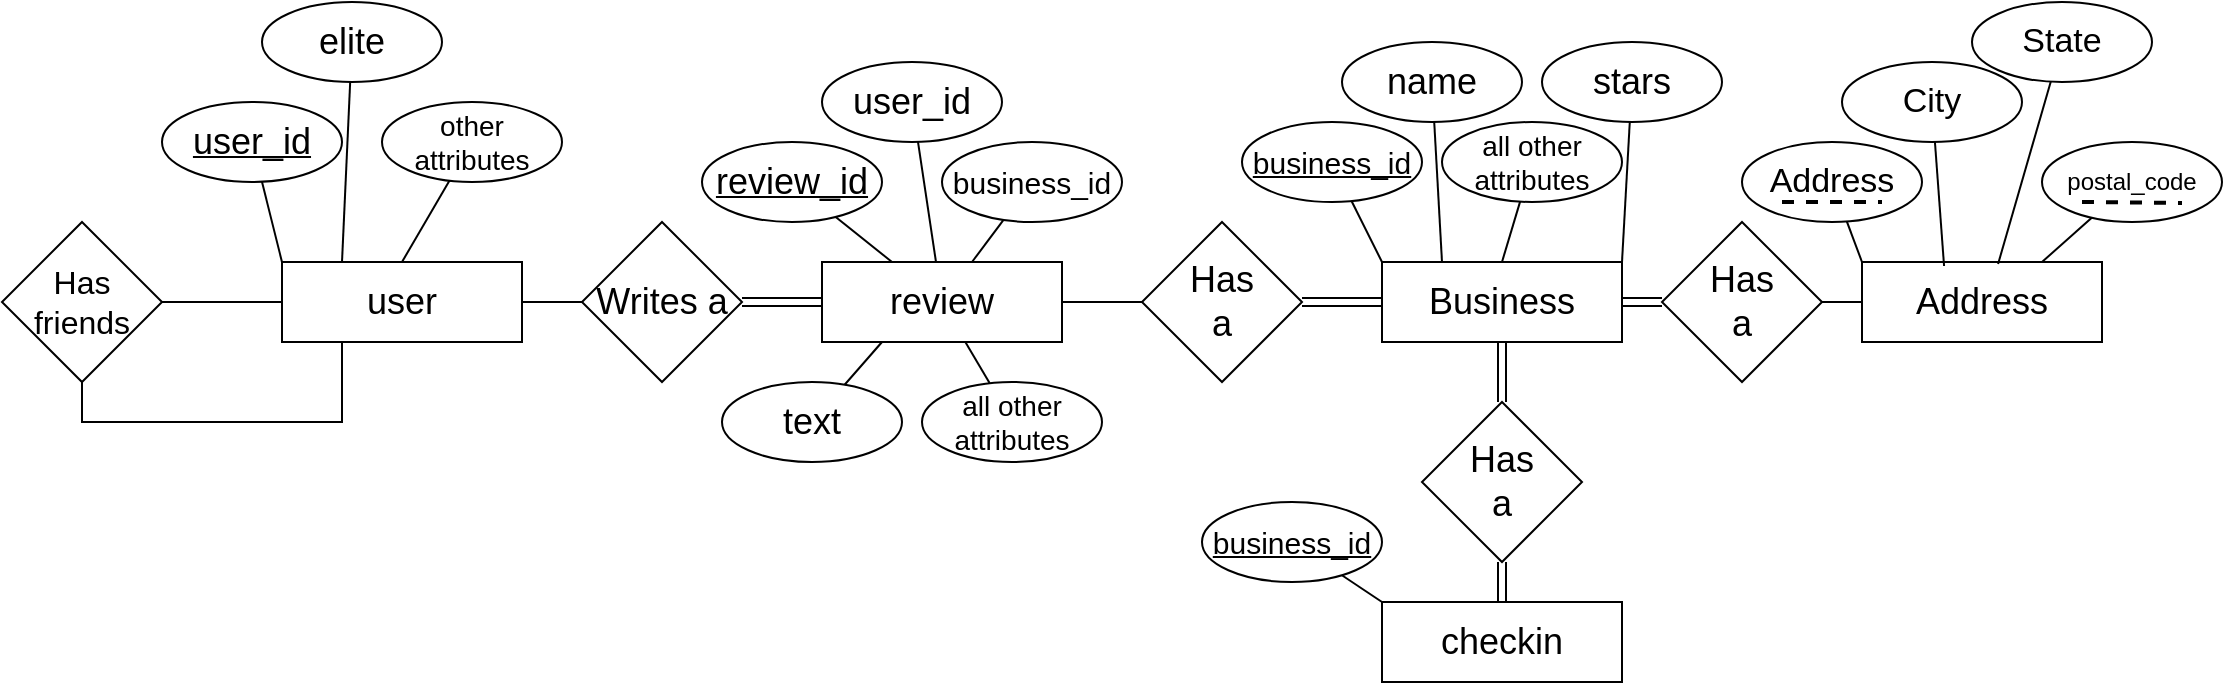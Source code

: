 <mxfile version="24.4.13" type="github">
  <diagram name="Page-1" id="tA-DCPR7xs3mkb7LWjER">
    <mxGraphModel dx="2284" dy="754" grid="1" gridSize="10" guides="1" tooltips="1" connect="1" arrows="1" fold="1" page="1" pageScale="1" pageWidth="850" pageHeight="1100" math="0" shadow="0">
      <root>
        <mxCell id="0" />
        <mxCell id="1" parent="0" />
        <mxCell id="1GO8dZoF6yERBsI8h4hM-5" style="edgeStyle=orthogonalEdgeStyle;rounded=0;orthogonalLoop=1;jettySize=auto;html=1;exitX=1;exitY=0.5;exitDx=0;exitDy=0;entryX=0;entryY=0.5;entryDx=0;entryDy=0;endArrow=none;endFill=0;shape=link;" parent="1" source="1GO8dZoF6yERBsI8h4hM-2" target="1GO8dZoF6yERBsI8h4hM-4" edge="1">
          <mxGeometry relative="1" as="geometry" />
        </mxCell>
        <mxCell id="1GO8dZoF6yERBsI8h4hM-31" style="edgeStyle=orthogonalEdgeStyle;rounded=0;orthogonalLoop=1;jettySize=auto;html=1;exitX=0.5;exitY=1;exitDx=0;exitDy=0;shape=link;" parent="1" source="1GO8dZoF6yERBsI8h4hM-2" target="1GO8dZoF6yERBsI8h4hM-30" edge="1">
          <mxGeometry relative="1" as="geometry" />
        </mxCell>
        <mxCell id="AokPKxqXHjxlIk5qfDZU-5" style="edgeStyle=orthogonalEdgeStyle;rounded=0;orthogonalLoop=1;jettySize=auto;html=1;exitX=0;exitY=0.5;exitDx=0;exitDy=0;entryX=1;entryY=0.5;entryDx=0;entryDy=0;shape=link;" edge="1" parent="1" source="1GO8dZoF6yERBsI8h4hM-2" target="AokPKxqXHjxlIk5qfDZU-4">
          <mxGeometry relative="1" as="geometry" />
        </mxCell>
        <mxCell id="1GO8dZoF6yERBsI8h4hM-2" value="&lt;font style=&quot;font-size: 18px;&quot;&gt;Business&lt;/font&gt;" style="rounded=0;whiteSpace=wrap;html=1;" parent="1" vertex="1">
          <mxGeometry x="40" y="360" width="120" height="40" as="geometry" />
        </mxCell>
        <mxCell id="1GO8dZoF6yERBsI8h4hM-3" value="&lt;font style=&quot;font-size: 18px;&quot;&gt;Address&lt;/font&gt;" style="rounded=0;whiteSpace=wrap;html=1;" parent="1" vertex="1">
          <mxGeometry x="280" y="360" width="120" height="40" as="geometry" />
        </mxCell>
        <mxCell id="1GO8dZoF6yERBsI8h4hM-6" style="edgeStyle=orthogonalEdgeStyle;rounded=0;orthogonalLoop=1;jettySize=auto;html=1;exitX=1;exitY=0.5;exitDx=0;exitDy=0;entryX=0;entryY=0.5;entryDx=0;entryDy=0;strokeColor=none;endArrow=none;endFill=0;" parent="1" source="1GO8dZoF6yERBsI8h4hM-4" target="1GO8dZoF6yERBsI8h4hM-3" edge="1">
          <mxGeometry relative="1" as="geometry" />
        </mxCell>
        <mxCell id="1GO8dZoF6yERBsI8h4hM-7" style="edgeStyle=orthogonalEdgeStyle;rounded=0;orthogonalLoop=1;jettySize=auto;html=1;exitX=1;exitY=0.5;exitDx=0;exitDy=0;endArrow=none;endFill=0;" parent="1" source="1GO8dZoF6yERBsI8h4hM-4" edge="1">
          <mxGeometry relative="1" as="geometry">
            <mxPoint x="280" y="380" as="targetPoint" />
          </mxGeometry>
        </mxCell>
        <mxCell id="1GO8dZoF6yERBsI8h4hM-4" value="&lt;div&gt;&lt;font style=&quot;font-size: 18px;&quot;&gt;Has&lt;/font&gt;&lt;/div&gt;&lt;div&gt;&lt;font style=&quot;font-size: 18px;&quot;&gt;a&lt;br&gt;&lt;/font&gt;&lt;/div&gt;" style="rhombus;whiteSpace=wrap;html=1;" parent="1" vertex="1">
          <mxGeometry x="180" y="340" width="80" height="80" as="geometry" />
        </mxCell>
        <mxCell id="1GO8dZoF6yERBsI8h4hM-9" value="&lt;font style=&quot;font-size: 17px;&quot;&gt;Address&lt;/font&gt;" style="ellipse;whiteSpace=wrap;html=1;" parent="1" vertex="1">
          <mxGeometry x="220" y="300" width="90" height="40" as="geometry" />
        </mxCell>
        <mxCell id="1GO8dZoF6yERBsI8h4hM-10" value="&lt;font size=&quot;1&quot;&gt;&lt;u style=&quot;font-size: 15px;&quot;&gt;business_id&lt;/u&gt;&lt;/font&gt;" style="ellipse;whiteSpace=wrap;html=1;" parent="1" vertex="1">
          <mxGeometry x="-30" y="290" width="90" height="40" as="geometry" />
        </mxCell>
        <mxCell id="1GO8dZoF6yERBsI8h4hM-12" value="" style="endArrow=none;html=1;rounded=0;exitX=0;exitY=0;exitDx=0;exitDy=0;" parent="1" source="1GO8dZoF6yERBsI8h4hM-2" target="1GO8dZoF6yERBsI8h4hM-10" edge="1">
          <mxGeometry width="50" height="50" relative="1" as="geometry">
            <mxPoint x="250" y="410" as="sourcePoint" />
            <mxPoint x="300" y="360" as="targetPoint" />
          </mxGeometry>
        </mxCell>
        <mxCell id="1GO8dZoF6yERBsI8h4hM-13" value="&lt;font style=&quot;font-size: 18px;&quot;&gt;name&lt;/font&gt;" style="ellipse;whiteSpace=wrap;html=1;" parent="1" vertex="1">
          <mxGeometry x="20" y="250" width="90" height="40" as="geometry" />
        </mxCell>
        <mxCell id="1GO8dZoF6yERBsI8h4hM-14" value="" style="endArrow=none;html=1;rounded=0;entryX=0.25;entryY=0;entryDx=0;entryDy=0;" parent="1" source="1GO8dZoF6yERBsI8h4hM-13" target="1GO8dZoF6yERBsI8h4hM-2" edge="1">
          <mxGeometry width="50" height="50" relative="1" as="geometry">
            <mxPoint x="250" y="410" as="sourcePoint" />
            <mxPoint x="300" y="360" as="targetPoint" />
          </mxGeometry>
        </mxCell>
        <mxCell id="1GO8dZoF6yERBsI8h4hM-15" value="" style="endArrow=none;html=1;rounded=0;exitX=0;exitY=0;exitDx=0;exitDy=0;" parent="1" source="1GO8dZoF6yERBsI8h4hM-3" target="1GO8dZoF6yERBsI8h4hM-9" edge="1">
          <mxGeometry width="50" height="50" relative="1" as="geometry">
            <mxPoint x="250" y="410" as="sourcePoint" />
            <mxPoint x="300" y="360" as="targetPoint" />
          </mxGeometry>
        </mxCell>
        <mxCell id="1GO8dZoF6yERBsI8h4hM-16" value="&lt;font style=&quot;font-size: 17px;&quot;&gt;City&lt;/font&gt;" style="ellipse;whiteSpace=wrap;html=1;" parent="1" vertex="1">
          <mxGeometry x="270" y="260" width="90" height="40" as="geometry" />
        </mxCell>
        <mxCell id="1GO8dZoF6yERBsI8h4hM-17" value="postal_code" style="ellipse;whiteSpace=wrap;html=1;" parent="1" vertex="1">
          <mxGeometry x="370" y="300" width="90" height="40" as="geometry" />
        </mxCell>
        <mxCell id="1GO8dZoF6yERBsI8h4hM-19" value="&lt;font style=&quot;font-size: 17px;&quot;&gt;State&lt;/font&gt;" style="ellipse;whiteSpace=wrap;html=1;" parent="1" vertex="1">
          <mxGeometry x="335" y="230" width="90" height="40" as="geometry" />
        </mxCell>
        <mxCell id="1GO8dZoF6yERBsI8h4hM-20" value="" style="endArrow=none;html=1;rounded=0;exitX=0.342;exitY=0.05;exitDx=0;exitDy=0;exitPerimeter=0;" parent="1" source="1GO8dZoF6yERBsI8h4hM-3" target="1GO8dZoF6yERBsI8h4hM-16" edge="1">
          <mxGeometry width="50" height="50" relative="1" as="geometry">
            <mxPoint x="250" y="410" as="sourcePoint" />
            <mxPoint x="300" y="360" as="targetPoint" />
          </mxGeometry>
        </mxCell>
        <mxCell id="1GO8dZoF6yERBsI8h4hM-21" value="" style="endArrow=none;html=1;rounded=0;exitX=0.567;exitY=0.025;exitDx=0;exitDy=0;exitPerimeter=0;" parent="1" source="1GO8dZoF6yERBsI8h4hM-3" target="1GO8dZoF6yERBsI8h4hM-19" edge="1">
          <mxGeometry width="50" height="50" relative="1" as="geometry">
            <mxPoint x="250" y="410" as="sourcePoint" />
            <mxPoint x="300" y="360" as="targetPoint" />
          </mxGeometry>
        </mxCell>
        <mxCell id="1GO8dZoF6yERBsI8h4hM-22" value="" style="endArrow=none;html=1;rounded=0;exitX=0.75;exitY=0;exitDx=0;exitDy=0;" parent="1" source="1GO8dZoF6yERBsI8h4hM-3" target="1GO8dZoF6yERBsI8h4hM-17" edge="1">
          <mxGeometry width="50" height="50" relative="1" as="geometry">
            <mxPoint x="250" y="410" as="sourcePoint" />
            <mxPoint x="300" y="360" as="targetPoint" />
          </mxGeometry>
        </mxCell>
        <mxCell id="1GO8dZoF6yERBsI8h4hM-23" value="" style="endArrow=none;dashed=1;html=1;rounded=0;strokeWidth=2;" parent="1" edge="1">
          <mxGeometry width="50" height="50" relative="1" as="geometry">
            <mxPoint x="240" y="330" as="sourcePoint" />
            <mxPoint x="290" y="330" as="targetPoint" />
          </mxGeometry>
        </mxCell>
        <mxCell id="1GO8dZoF6yERBsI8h4hM-24" value="" style="endArrow=none;dashed=1;html=1;rounded=0;strokeWidth=2;" parent="1" edge="1">
          <mxGeometry width="50" height="50" relative="1" as="geometry">
            <mxPoint x="390" y="330" as="sourcePoint" />
            <mxPoint x="440" y="330.5" as="targetPoint" />
          </mxGeometry>
        </mxCell>
        <mxCell id="1GO8dZoF6yERBsI8h4hM-25" value="&lt;font style=&quot;font-size: 14px;&quot;&gt;all other attributes&lt;br&gt;&lt;/font&gt;" style="ellipse;whiteSpace=wrap;html=1;" parent="1" vertex="1">
          <mxGeometry x="70" y="290" width="90" height="40" as="geometry" />
        </mxCell>
        <mxCell id="1GO8dZoF6yERBsI8h4hM-26" value="" style="endArrow=none;html=1;rounded=0;exitX=0.5;exitY=0;exitDx=0;exitDy=0;" parent="1" source="1GO8dZoF6yERBsI8h4hM-2" target="1GO8dZoF6yERBsI8h4hM-25" edge="1">
          <mxGeometry width="50" height="50" relative="1" as="geometry">
            <mxPoint x="250" y="410" as="sourcePoint" />
            <mxPoint x="300" y="360" as="targetPoint" />
          </mxGeometry>
        </mxCell>
        <mxCell id="1GO8dZoF6yERBsI8h4hM-27" value="&lt;font style=&quot;font-size: 18px;&quot;&gt;stars&lt;/font&gt;" style="ellipse;whiteSpace=wrap;html=1;" parent="1" vertex="1">
          <mxGeometry x="120" y="250" width="90" height="40" as="geometry" />
        </mxCell>
        <mxCell id="1GO8dZoF6yERBsI8h4hM-28" value="" style="endArrow=none;html=1;rounded=0;exitX=1;exitY=0;exitDx=0;exitDy=0;" parent="1" source="1GO8dZoF6yERBsI8h4hM-2" target="1GO8dZoF6yERBsI8h4hM-27" edge="1">
          <mxGeometry width="50" height="50" relative="1" as="geometry">
            <mxPoint x="250" y="410" as="sourcePoint" />
            <mxPoint x="300" y="360" as="targetPoint" />
          </mxGeometry>
        </mxCell>
        <mxCell id="1GO8dZoF6yERBsI8h4hM-32" style="edgeStyle=orthogonalEdgeStyle;rounded=0;orthogonalLoop=1;jettySize=auto;html=1;exitX=0.5;exitY=0;exitDx=0;exitDy=0;shape=link;" parent="1" source="1GO8dZoF6yERBsI8h4hM-29" target="1GO8dZoF6yERBsI8h4hM-30" edge="1">
          <mxGeometry relative="1" as="geometry" />
        </mxCell>
        <mxCell id="1GO8dZoF6yERBsI8h4hM-29" value="&lt;font style=&quot;font-size: 18px;&quot;&gt;checkin&lt;/font&gt;" style="rounded=0;whiteSpace=wrap;html=1;" parent="1" vertex="1">
          <mxGeometry x="40" y="530" width="120" height="40" as="geometry" />
        </mxCell>
        <mxCell id="1GO8dZoF6yERBsI8h4hM-30" value="&lt;div&gt;&lt;font style=&quot;font-size: 18px;&quot;&gt;Has&lt;/font&gt;&lt;/div&gt;&lt;div&gt;&lt;font style=&quot;font-size: 18px;&quot;&gt;a&lt;br&gt;&lt;/font&gt;&lt;/div&gt;" style="rhombus;whiteSpace=wrap;html=1;" parent="1" vertex="1">
          <mxGeometry x="60" y="430" width="80" height="80" as="geometry" />
        </mxCell>
        <mxCell id="1GO8dZoF6yERBsI8h4hM-33" value="&lt;font size=&quot;1&quot;&gt;&lt;u style=&quot;font-size: 15px;&quot;&gt;business_id&lt;/u&gt;&lt;/font&gt;" style="ellipse;whiteSpace=wrap;html=1;" parent="1" vertex="1">
          <mxGeometry x="-50" y="480" width="90" height="40" as="geometry" />
        </mxCell>
        <mxCell id="1GO8dZoF6yERBsI8h4hM-34" value="" style="endArrow=none;html=1;rounded=0;entryX=0;entryY=0;entryDx=0;entryDy=0;" parent="1" source="1GO8dZoF6yERBsI8h4hM-33" target="1GO8dZoF6yERBsI8h4hM-29" edge="1">
          <mxGeometry width="50" height="50" relative="1" as="geometry">
            <mxPoint x="250" y="410" as="sourcePoint" />
            <mxPoint x="300" y="360" as="targetPoint" />
          </mxGeometry>
        </mxCell>
        <mxCell id="AokPKxqXHjxlIk5qfDZU-15" style="edgeStyle=orthogonalEdgeStyle;rounded=0;orthogonalLoop=1;jettySize=auto;html=1;endArrow=none;endFill=0;" edge="1" parent="1" source="1GO8dZoF6yERBsI8h4hM-35" target="AokPKxqXHjxlIk5qfDZU-14">
          <mxGeometry relative="1" as="geometry" />
        </mxCell>
        <mxCell id="1GO8dZoF6yERBsI8h4hM-35" value="&lt;font style=&quot;font-size: 18px;&quot;&gt;user&lt;/font&gt;" style="rounded=0;whiteSpace=wrap;html=1;" parent="1" vertex="1">
          <mxGeometry x="-510" y="360" width="120" height="40" as="geometry" />
        </mxCell>
        <mxCell id="AokPKxqXHjxlIk5qfDZU-3" style="edgeStyle=orthogonalEdgeStyle;rounded=0;orthogonalLoop=1;jettySize=auto;html=1;exitX=0;exitY=0.5;exitDx=0;exitDy=0;entryX=1;entryY=0.5;entryDx=0;entryDy=0;endArrow=none;endFill=0;shape=link;" edge="1" parent="1" source="1GO8dZoF6yERBsI8h4hM-36" target="AokPKxqXHjxlIk5qfDZU-1">
          <mxGeometry relative="1" as="geometry" />
        </mxCell>
        <mxCell id="AokPKxqXHjxlIk5qfDZU-6" style="edgeStyle=orthogonalEdgeStyle;rounded=0;orthogonalLoop=1;jettySize=auto;html=1;exitX=1;exitY=0.5;exitDx=0;exitDy=0;entryX=0;entryY=0.5;entryDx=0;entryDy=0;endArrow=none;endFill=0;" edge="1" parent="1" source="1GO8dZoF6yERBsI8h4hM-36" target="AokPKxqXHjxlIk5qfDZU-4">
          <mxGeometry relative="1" as="geometry" />
        </mxCell>
        <mxCell id="1GO8dZoF6yERBsI8h4hM-36" value="&lt;font style=&quot;font-size: 18px;&quot;&gt;review&lt;/font&gt;" style="rounded=0;whiteSpace=wrap;html=1;" parent="1" vertex="1">
          <mxGeometry x="-240" y="360" width="120" height="40" as="geometry" />
        </mxCell>
        <mxCell id="AokPKxqXHjxlIk5qfDZU-2" style="edgeStyle=orthogonalEdgeStyle;rounded=0;orthogonalLoop=1;jettySize=auto;html=1;exitX=0;exitY=0.5;exitDx=0;exitDy=0;endArrow=none;endFill=0;" edge="1" parent="1" source="AokPKxqXHjxlIk5qfDZU-1" target="1GO8dZoF6yERBsI8h4hM-35">
          <mxGeometry relative="1" as="geometry" />
        </mxCell>
        <mxCell id="AokPKxqXHjxlIk5qfDZU-1" value="&lt;div&gt;&lt;font style=&quot;font-size: 18px;&quot;&gt;Writes a&lt;br&gt;&lt;/font&gt;&lt;/div&gt;" style="rhombus;whiteSpace=wrap;html=1;" vertex="1" parent="1">
          <mxGeometry x="-360" y="340" width="80" height="80" as="geometry" />
        </mxCell>
        <mxCell id="AokPKxqXHjxlIk5qfDZU-4" value="&lt;div&gt;&lt;font style=&quot;font-size: 18px;&quot;&gt;Has&lt;/font&gt;&lt;/div&gt;&lt;div&gt;&lt;font style=&quot;font-size: 18px;&quot;&gt;a&lt;br&gt;&lt;/font&gt;&lt;/div&gt;" style="rhombus;whiteSpace=wrap;html=1;" vertex="1" parent="1">
          <mxGeometry x="-80" y="340" width="80" height="80" as="geometry" />
        </mxCell>
        <mxCell id="AokPKxqXHjxlIk5qfDZU-7" value="&lt;u&gt;&lt;font style=&quot;font-size: 18px;&quot;&gt;user_id&lt;/font&gt;&lt;/u&gt;" style="ellipse;whiteSpace=wrap;html=1;" vertex="1" parent="1">
          <mxGeometry x="-570" y="280" width="90" height="40" as="geometry" />
        </mxCell>
        <mxCell id="AokPKxqXHjxlIk5qfDZU-9" value="" style="endArrow=none;html=1;rounded=0;exitX=0;exitY=0;exitDx=0;exitDy=0;" edge="1" parent="1" source="1GO8dZoF6yERBsI8h4hM-35" target="AokPKxqXHjxlIk5qfDZU-7">
          <mxGeometry width="50" height="50" relative="1" as="geometry">
            <mxPoint x="90" y="530" as="sourcePoint" />
            <mxPoint x="140" y="480" as="targetPoint" />
          </mxGeometry>
        </mxCell>
        <mxCell id="AokPKxqXHjxlIk5qfDZU-10" value="&lt;font style=&quot;font-size: 18px;&quot;&gt;elite&lt;/font&gt;" style="ellipse;whiteSpace=wrap;html=1;" vertex="1" parent="1">
          <mxGeometry x="-520" y="230" width="90" height="40" as="geometry" />
        </mxCell>
        <mxCell id="AokPKxqXHjxlIk5qfDZU-11" value="" style="endArrow=none;html=1;rounded=0;exitX=0.25;exitY=0;exitDx=0;exitDy=0;" edge="1" parent="1" source="1GO8dZoF6yERBsI8h4hM-35" target="AokPKxqXHjxlIk5qfDZU-10">
          <mxGeometry width="50" height="50" relative="1" as="geometry">
            <mxPoint x="-570" y="530" as="sourcePoint" />
            <mxPoint x="-520" y="480" as="targetPoint" />
          </mxGeometry>
        </mxCell>
        <mxCell id="AokPKxqXHjxlIk5qfDZU-12" value="&lt;font style=&quot;font-size: 14px;&quot;&gt;other attributes&lt;br&gt;&lt;/font&gt;" style="ellipse;whiteSpace=wrap;html=1;" vertex="1" parent="1">
          <mxGeometry x="-460" y="280" width="90" height="40" as="geometry" />
        </mxCell>
        <mxCell id="AokPKxqXHjxlIk5qfDZU-13" value="" style="endArrow=none;html=1;rounded=0;exitX=0.5;exitY=0;exitDx=0;exitDy=0;" edge="1" parent="1" source="1GO8dZoF6yERBsI8h4hM-35" target="AokPKxqXHjxlIk5qfDZU-12">
          <mxGeometry width="50" height="50" relative="1" as="geometry">
            <mxPoint x="-570" y="530" as="sourcePoint" />
            <mxPoint x="-520" y="480" as="targetPoint" />
          </mxGeometry>
        </mxCell>
        <mxCell id="AokPKxqXHjxlIk5qfDZU-16" style="edgeStyle=orthogonalEdgeStyle;rounded=0;orthogonalLoop=1;jettySize=auto;html=1;exitX=0.5;exitY=1;exitDx=0;exitDy=0;entryX=0.25;entryY=1;entryDx=0;entryDy=0;endArrow=none;endFill=0;" edge="1" parent="1" source="AokPKxqXHjxlIk5qfDZU-14" target="1GO8dZoF6yERBsI8h4hM-35">
          <mxGeometry relative="1" as="geometry" />
        </mxCell>
        <mxCell id="AokPKxqXHjxlIk5qfDZU-14" value="&lt;font style=&quot;font-size: 16px;&quot;&gt;Has friends&lt;/font&gt;" style="rhombus;whiteSpace=wrap;html=1;" vertex="1" parent="1">
          <mxGeometry x="-650" y="340" width="80" height="80" as="geometry" />
        </mxCell>
        <mxCell id="AokPKxqXHjxlIk5qfDZU-17" value="&lt;u&gt;&lt;font style=&quot;font-size: 18px;&quot;&gt;review_id&lt;/font&gt;&lt;/u&gt;" style="ellipse;whiteSpace=wrap;html=1;" vertex="1" parent="1">
          <mxGeometry x="-300" y="300" width="90" height="40" as="geometry" />
        </mxCell>
        <mxCell id="AokPKxqXHjxlIk5qfDZU-18" value="" style="endArrow=none;html=1;rounded=0;" edge="1" parent="1" source="1GO8dZoF6yERBsI8h4hM-36" target="AokPKxqXHjxlIk5qfDZU-17">
          <mxGeometry width="50" height="50" relative="1" as="geometry">
            <mxPoint y="530" as="sourcePoint" />
            <mxPoint x="50" y="480" as="targetPoint" />
          </mxGeometry>
        </mxCell>
        <mxCell id="AokPKxqXHjxlIk5qfDZU-19" value="&lt;font style=&quot;font-size: 18px;&quot;&gt;user_id&lt;/font&gt;" style="ellipse;whiteSpace=wrap;html=1;" vertex="1" parent="1">
          <mxGeometry x="-240" y="260" width="90" height="40" as="geometry" />
        </mxCell>
        <mxCell id="AokPKxqXHjxlIk5qfDZU-20" value="" style="endArrow=none;html=1;rounded=0;" edge="1" parent="1" source="1GO8dZoF6yERBsI8h4hM-36" target="AokPKxqXHjxlIk5qfDZU-19">
          <mxGeometry width="50" height="50" relative="1" as="geometry">
            <mxPoint y="530" as="sourcePoint" />
            <mxPoint x="50" y="480" as="targetPoint" />
          </mxGeometry>
        </mxCell>
        <mxCell id="AokPKxqXHjxlIk5qfDZU-21" value="&lt;font size=&quot;1&quot;&gt;&lt;span style=&quot;font-size: 15px;&quot;&gt;business_id&lt;/span&gt;&lt;/font&gt;" style="ellipse;whiteSpace=wrap;html=1;" vertex="1" parent="1">
          <mxGeometry x="-180" y="300" width="90" height="40" as="geometry" />
        </mxCell>
        <mxCell id="AokPKxqXHjxlIk5qfDZU-22" value="" style="endArrow=none;html=1;rounded=0;" edge="1" parent="1" source="1GO8dZoF6yERBsI8h4hM-36" target="AokPKxqXHjxlIk5qfDZU-21">
          <mxGeometry width="50" height="50" relative="1" as="geometry">
            <mxPoint y="530" as="sourcePoint" />
            <mxPoint x="50" y="480" as="targetPoint" />
          </mxGeometry>
        </mxCell>
        <mxCell id="AokPKxqXHjxlIk5qfDZU-23" value="&lt;font style=&quot;font-size: 18px;&quot;&gt;text&lt;/font&gt;" style="ellipse;whiteSpace=wrap;html=1;" vertex="1" parent="1">
          <mxGeometry x="-290" y="420" width="90" height="40" as="geometry" />
        </mxCell>
        <mxCell id="AokPKxqXHjxlIk5qfDZU-25" value="" style="endArrow=none;html=1;rounded=0;entryX=0.25;entryY=1;entryDx=0;entryDy=0;" edge="1" parent="1" source="AokPKxqXHjxlIk5qfDZU-23" target="1GO8dZoF6yERBsI8h4hM-36">
          <mxGeometry width="50" height="50" relative="1" as="geometry">
            <mxPoint x="-50" y="530" as="sourcePoint" />
            <mxPoint x="-180" y="420" as="targetPoint" />
          </mxGeometry>
        </mxCell>
        <mxCell id="AokPKxqXHjxlIk5qfDZU-26" value="&lt;font style=&quot;font-size: 14px;&quot;&gt;all other attributes&lt;br&gt;&lt;/font&gt;" style="ellipse;whiteSpace=wrap;html=1;" vertex="1" parent="1">
          <mxGeometry x="-190" y="420" width="90" height="40" as="geometry" />
        </mxCell>
        <mxCell id="AokPKxqXHjxlIk5qfDZU-27" value="" style="endArrow=none;html=1;rounded=0;" edge="1" parent="1" source="AokPKxqXHjxlIk5qfDZU-26" target="1GO8dZoF6yERBsI8h4hM-36">
          <mxGeometry width="50" height="50" relative="1" as="geometry">
            <mxPoint x="-50" y="530" as="sourcePoint" />
            <mxPoint y="480" as="targetPoint" />
          </mxGeometry>
        </mxCell>
      </root>
    </mxGraphModel>
  </diagram>
</mxfile>
